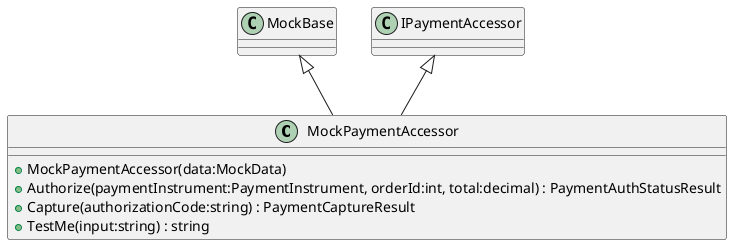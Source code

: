 @startuml
class MockPaymentAccessor {
    + MockPaymentAccessor(data:MockData)
    + Authorize(paymentInstrument:PaymentInstrument, orderId:int, total:decimal) : PaymentAuthStatusResult
    + Capture(authorizationCode:string) : PaymentCaptureResult
    + TestMe(input:string) : string
}
MockBase <|-- MockPaymentAccessor
IPaymentAccessor <|-- MockPaymentAccessor
@enduml
